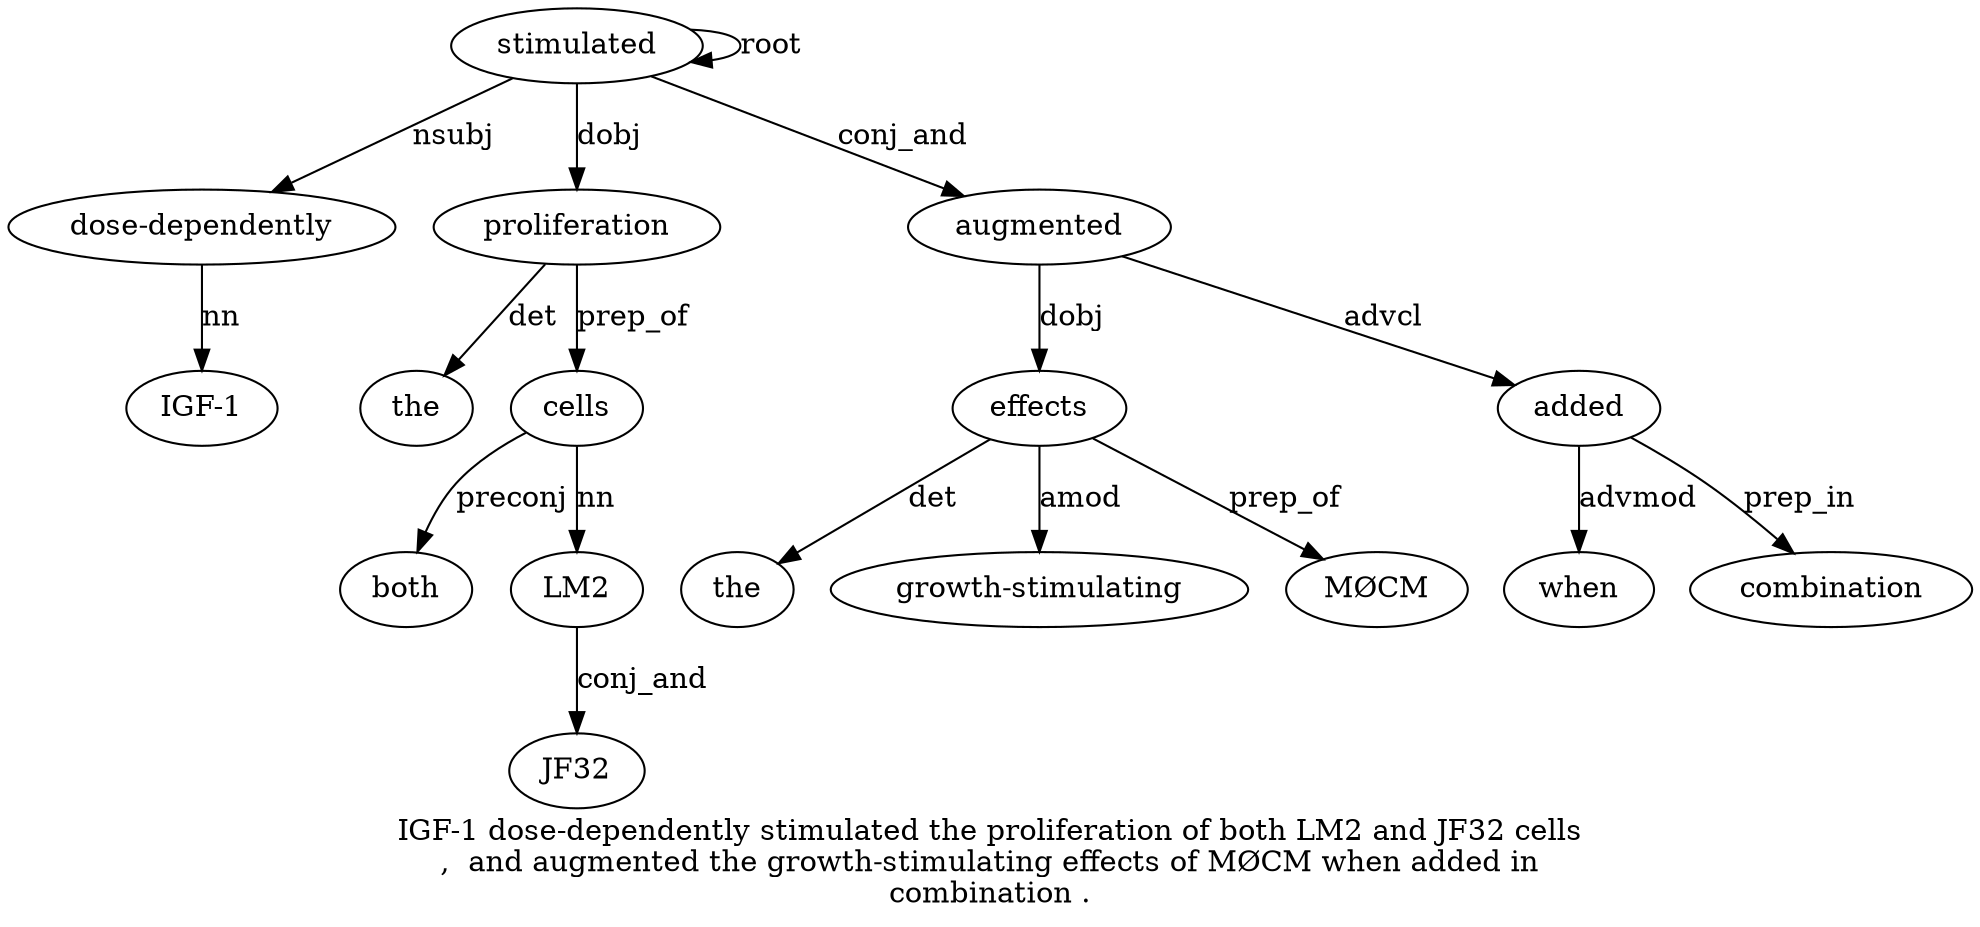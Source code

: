 digraph "IGF-1 dose-dependently stimulated the proliferation of both LM2 and JF32 cells ,  and augmented the growth-stimulating effects of MØCM when added in combination ." {
label="IGF-1 dose-dependently stimulated the proliferation of both LM2 and JF32 cells
,  and augmented the growth-stimulating effects of MØCM when added in
combination .";
"dose-dependently2" [style=filled, fillcolor=white, label="dose-dependently"];
"IGF-1" [style=filled, fillcolor=white, label="IGF-1"];
"dose-dependently2" -> "IGF-1"  [label=nn];
stimulated3 [style=filled, fillcolor=white, label=stimulated];
stimulated3 -> "dose-dependently2"  [label=nsubj];
stimulated3 -> stimulated3  [label=root];
proliferation5 [style=filled, fillcolor=white, label=proliferation];
the4 [style=filled, fillcolor=white, label=the];
proliferation5 -> the4  [label=det];
stimulated3 -> proliferation5  [label=dobj];
cells11 [style=filled, fillcolor=white, label=cells];
both7 [style=filled, fillcolor=white, label=both];
cells11 -> both7  [label=preconj];
LM28 [style=filled, fillcolor=white, label=LM2];
cells11 -> LM28  [label=nn];
JF3210 [style=filled, fillcolor=white, label=JF32];
LM28 -> JF3210  [label=conj_and];
proliferation5 -> cells11  [label=prep_of];
augmented14 [style=filled, fillcolor=white, label=augmented];
stimulated3 -> augmented14  [label=conj_and];
effects17 [style=filled, fillcolor=white, label=effects];
the15 [style=filled, fillcolor=white, label=the];
effects17 -> the15  [label=det];
"growth-stimulating16" [style=filled, fillcolor=white, label="growth-stimulating"];
effects17 -> "growth-stimulating16"  [label=amod];
augmented14 -> effects17  [label=dobj];
"MØCM19" [style=filled, fillcolor=white, label="MØCM"];
effects17 -> "MØCM19"  [label=prep_of];
added21 [style=filled, fillcolor=white, label=added];
when20 [style=filled, fillcolor=white, label=when];
added21 -> when20  [label=advmod];
augmented14 -> added21  [label=advcl];
combination23 [style=filled, fillcolor=white, label=combination];
added21 -> combination23  [label=prep_in];
}
